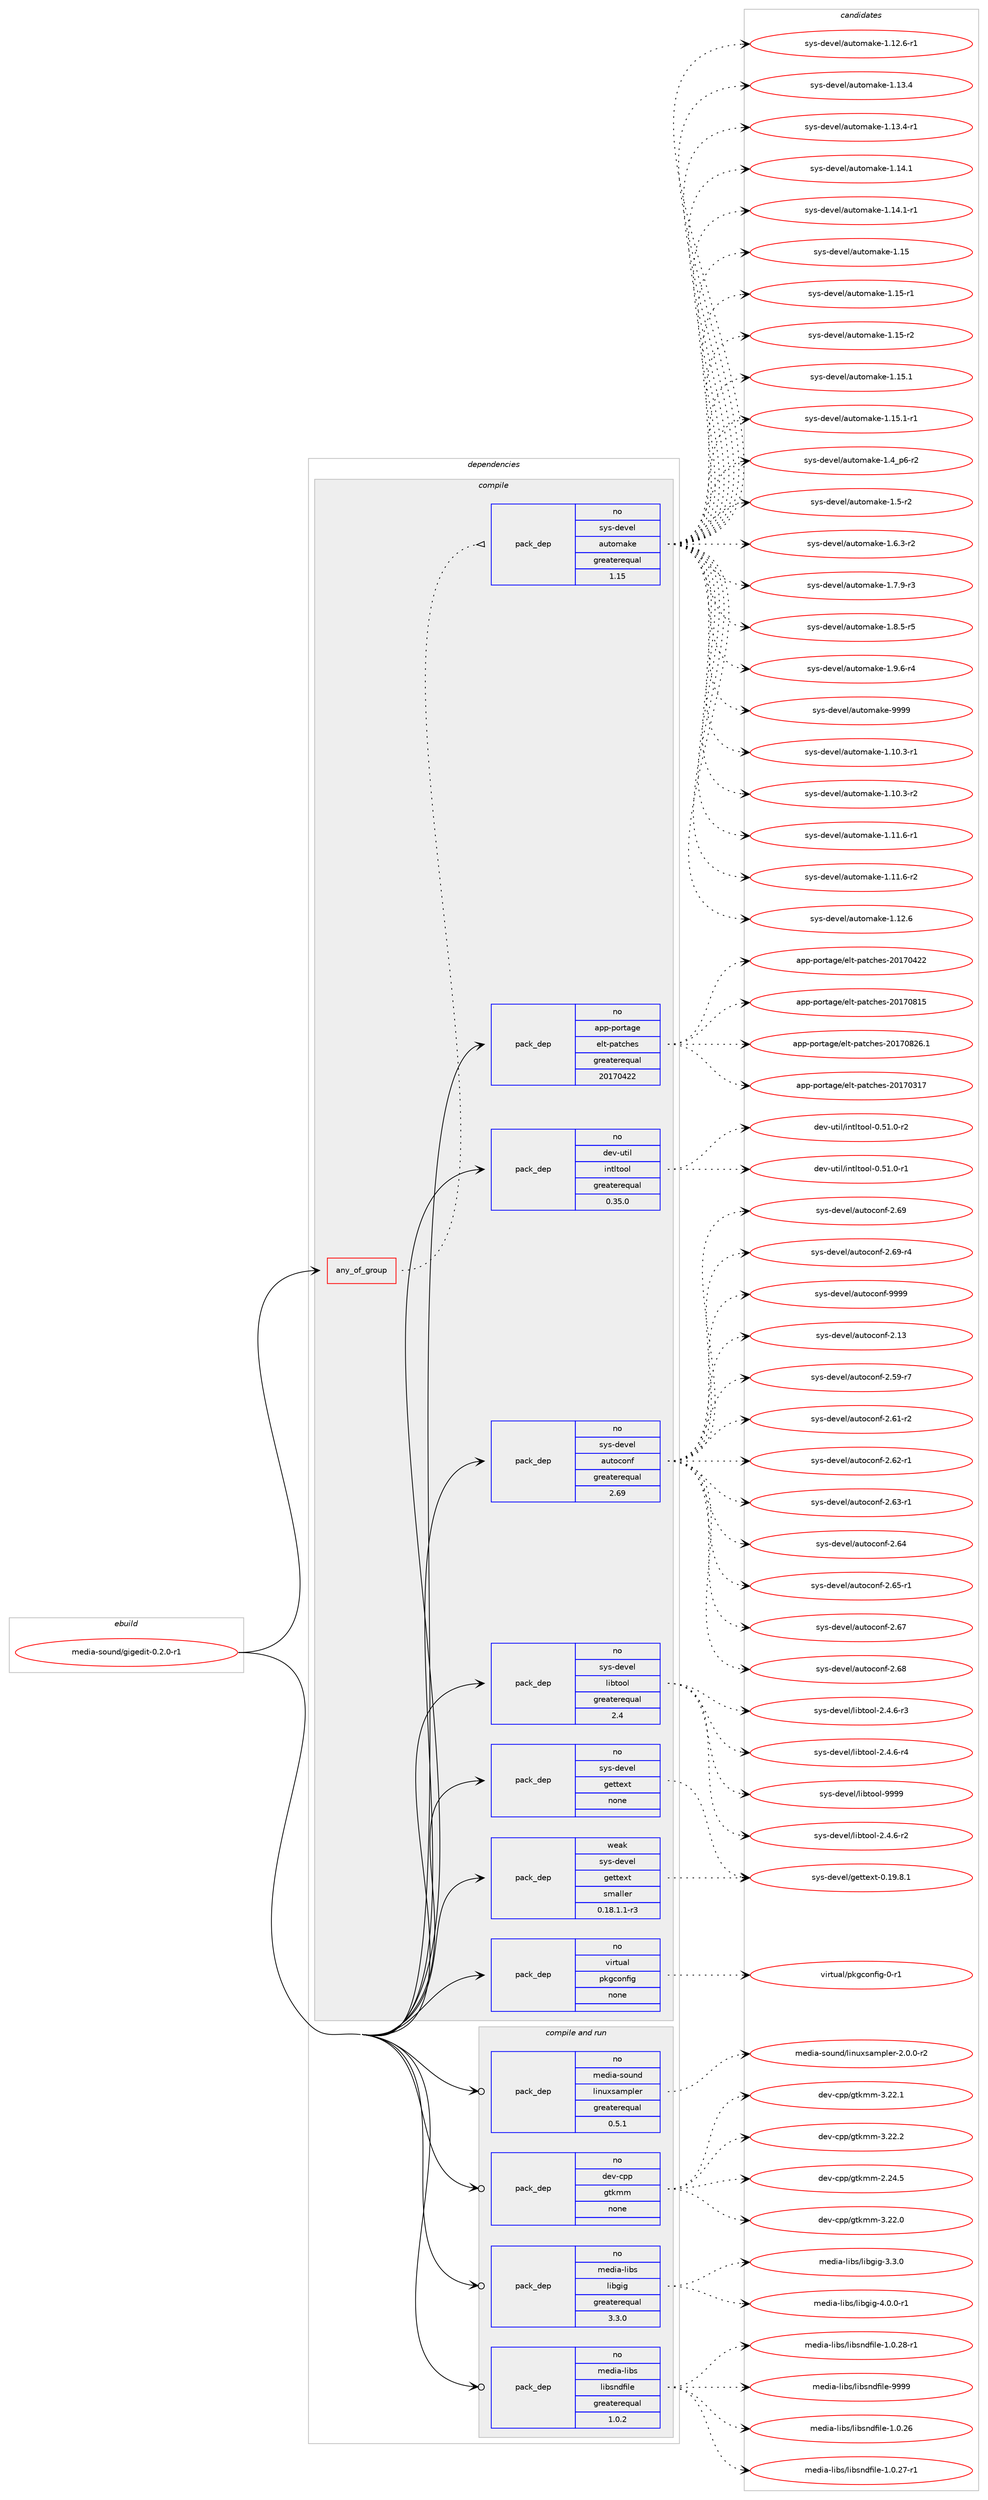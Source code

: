 digraph prolog {

# *************
# Graph options
# *************

newrank=true;
concentrate=true;
compound=true;
graph [rankdir=LR,fontname=Helvetica,fontsize=10,ranksep=1.5];#, ranksep=2.5, nodesep=0.2];
edge  [arrowhead=vee];
node  [fontname=Helvetica,fontsize=10];

# **********
# The ebuild
# **********

subgraph cluster_leftcol {
color=gray;
rank=same;
label=<<i>ebuild</i>>;
id [label="media-sound/gigedit-0.2.0-r1", color=red, width=4, href="../media-sound/gigedit-0.2.0-r1.svg"];
}

# ****************
# The dependencies
# ****************

subgraph cluster_midcol {
color=gray;
label=<<i>dependencies</i>>;
subgraph cluster_compile {
fillcolor="#eeeeee";
style=filled;
label=<<i>compile</i>>;
subgraph any5955 {
dependency380733 [label=<<TABLE BORDER="0" CELLBORDER="1" CELLSPACING="0" CELLPADDING="4"><TR><TD CELLPADDING="10">any_of_group</TD></TR></TABLE>>, shape=none, color=red];subgraph pack281240 {
dependency380734 [label=<<TABLE BORDER="0" CELLBORDER="1" CELLSPACING="0" CELLPADDING="4" WIDTH="220"><TR><TD ROWSPAN="6" CELLPADDING="30">pack_dep</TD></TR><TR><TD WIDTH="110">no</TD></TR><TR><TD>sys-devel</TD></TR><TR><TD>automake</TD></TR><TR><TD>greaterequal</TD></TR><TR><TD>1.15</TD></TR></TABLE>>, shape=none, color=blue];
}
dependency380733:e -> dependency380734:w [weight=20,style="dotted",arrowhead="oinv"];
}
id:e -> dependency380733:w [weight=20,style="solid",arrowhead="vee"];
subgraph pack281241 {
dependency380735 [label=<<TABLE BORDER="0" CELLBORDER="1" CELLSPACING="0" CELLPADDING="4" WIDTH="220"><TR><TD ROWSPAN="6" CELLPADDING="30">pack_dep</TD></TR><TR><TD WIDTH="110">no</TD></TR><TR><TD>app-portage</TD></TR><TR><TD>elt-patches</TD></TR><TR><TD>greaterequal</TD></TR><TR><TD>20170422</TD></TR></TABLE>>, shape=none, color=blue];
}
id:e -> dependency380735:w [weight=20,style="solid",arrowhead="vee"];
subgraph pack281242 {
dependency380736 [label=<<TABLE BORDER="0" CELLBORDER="1" CELLSPACING="0" CELLPADDING="4" WIDTH="220"><TR><TD ROWSPAN="6" CELLPADDING="30">pack_dep</TD></TR><TR><TD WIDTH="110">no</TD></TR><TR><TD>dev-util</TD></TR><TR><TD>intltool</TD></TR><TR><TD>greaterequal</TD></TR><TR><TD>0.35.0</TD></TR></TABLE>>, shape=none, color=blue];
}
id:e -> dependency380736:w [weight=20,style="solid",arrowhead="vee"];
subgraph pack281243 {
dependency380737 [label=<<TABLE BORDER="0" CELLBORDER="1" CELLSPACING="0" CELLPADDING="4" WIDTH="220"><TR><TD ROWSPAN="6" CELLPADDING="30">pack_dep</TD></TR><TR><TD WIDTH="110">no</TD></TR><TR><TD>sys-devel</TD></TR><TR><TD>autoconf</TD></TR><TR><TD>greaterequal</TD></TR><TR><TD>2.69</TD></TR></TABLE>>, shape=none, color=blue];
}
id:e -> dependency380737:w [weight=20,style="solid",arrowhead="vee"];
subgraph pack281244 {
dependency380738 [label=<<TABLE BORDER="0" CELLBORDER="1" CELLSPACING="0" CELLPADDING="4" WIDTH="220"><TR><TD ROWSPAN="6" CELLPADDING="30">pack_dep</TD></TR><TR><TD WIDTH="110">no</TD></TR><TR><TD>sys-devel</TD></TR><TR><TD>gettext</TD></TR><TR><TD>none</TD></TR><TR><TD></TD></TR></TABLE>>, shape=none, color=blue];
}
id:e -> dependency380738:w [weight=20,style="solid",arrowhead="vee"];
subgraph pack281245 {
dependency380739 [label=<<TABLE BORDER="0" CELLBORDER="1" CELLSPACING="0" CELLPADDING="4" WIDTH="220"><TR><TD ROWSPAN="6" CELLPADDING="30">pack_dep</TD></TR><TR><TD WIDTH="110">no</TD></TR><TR><TD>sys-devel</TD></TR><TR><TD>libtool</TD></TR><TR><TD>greaterequal</TD></TR><TR><TD>2.4</TD></TR></TABLE>>, shape=none, color=blue];
}
id:e -> dependency380739:w [weight=20,style="solid",arrowhead="vee"];
subgraph pack281246 {
dependency380740 [label=<<TABLE BORDER="0" CELLBORDER="1" CELLSPACING="0" CELLPADDING="4" WIDTH="220"><TR><TD ROWSPAN="6" CELLPADDING="30">pack_dep</TD></TR><TR><TD WIDTH="110">no</TD></TR><TR><TD>virtual</TD></TR><TR><TD>pkgconfig</TD></TR><TR><TD>none</TD></TR><TR><TD></TD></TR></TABLE>>, shape=none, color=blue];
}
id:e -> dependency380740:w [weight=20,style="solid",arrowhead="vee"];
subgraph pack281247 {
dependency380741 [label=<<TABLE BORDER="0" CELLBORDER="1" CELLSPACING="0" CELLPADDING="4" WIDTH="220"><TR><TD ROWSPAN="6" CELLPADDING="30">pack_dep</TD></TR><TR><TD WIDTH="110">weak</TD></TR><TR><TD>sys-devel</TD></TR><TR><TD>gettext</TD></TR><TR><TD>smaller</TD></TR><TR><TD>0.18.1.1-r3</TD></TR></TABLE>>, shape=none, color=blue];
}
id:e -> dependency380741:w [weight=20,style="solid",arrowhead="vee"];
}
subgraph cluster_compileandrun {
fillcolor="#eeeeee";
style=filled;
label=<<i>compile and run</i>>;
subgraph pack281248 {
dependency380742 [label=<<TABLE BORDER="0" CELLBORDER="1" CELLSPACING="0" CELLPADDING="4" WIDTH="220"><TR><TD ROWSPAN="6" CELLPADDING="30">pack_dep</TD></TR><TR><TD WIDTH="110">no</TD></TR><TR><TD>dev-cpp</TD></TR><TR><TD>gtkmm</TD></TR><TR><TD>none</TD></TR><TR><TD></TD></TR></TABLE>>, shape=none, color=blue];
}
id:e -> dependency380742:w [weight=20,style="solid",arrowhead="odotvee"];
subgraph pack281249 {
dependency380743 [label=<<TABLE BORDER="0" CELLBORDER="1" CELLSPACING="0" CELLPADDING="4" WIDTH="220"><TR><TD ROWSPAN="6" CELLPADDING="30">pack_dep</TD></TR><TR><TD WIDTH="110">no</TD></TR><TR><TD>media-libs</TD></TR><TR><TD>libgig</TD></TR><TR><TD>greaterequal</TD></TR><TR><TD>3.3.0</TD></TR></TABLE>>, shape=none, color=blue];
}
id:e -> dependency380743:w [weight=20,style="solid",arrowhead="odotvee"];
subgraph pack281250 {
dependency380744 [label=<<TABLE BORDER="0" CELLBORDER="1" CELLSPACING="0" CELLPADDING="4" WIDTH="220"><TR><TD ROWSPAN="6" CELLPADDING="30">pack_dep</TD></TR><TR><TD WIDTH="110">no</TD></TR><TR><TD>media-libs</TD></TR><TR><TD>libsndfile</TD></TR><TR><TD>greaterequal</TD></TR><TR><TD>1.0.2</TD></TR></TABLE>>, shape=none, color=blue];
}
id:e -> dependency380744:w [weight=20,style="solid",arrowhead="odotvee"];
subgraph pack281251 {
dependency380745 [label=<<TABLE BORDER="0" CELLBORDER="1" CELLSPACING="0" CELLPADDING="4" WIDTH="220"><TR><TD ROWSPAN="6" CELLPADDING="30">pack_dep</TD></TR><TR><TD WIDTH="110">no</TD></TR><TR><TD>media-sound</TD></TR><TR><TD>linuxsampler</TD></TR><TR><TD>greaterequal</TD></TR><TR><TD>0.5.1</TD></TR></TABLE>>, shape=none, color=blue];
}
id:e -> dependency380745:w [weight=20,style="solid",arrowhead="odotvee"];
}
subgraph cluster_run {
fillcolor="#eeeeee";
style=filled;
label=<<i>run</i>>;
}
}

# **************
# The candidates
# **************

subgraph cluster_choices {
rank=same;
color=gray;
label=<<i>candidates</i>>;

subgraph choice281240 {
color=black;
nodesep=1;
choice11512111545100101118101108479711711611110997107101454946494846514511449 [label="sys-devel/automake-1.10.3-r1", color=red, width=4,href="../sys-devel/automake-1.10.3-r1.svg"];
choice11512111545100101118101108479711711611110997107101454946494846514511450 [label="sys-devel/automake-1.10.3-r2", color=red, width=4,href="../sys-devel/automake-1.10.3-r2.svg"];
choice11512111545100101118101108479711711611110997107101454946494946544511449 [label="sys-devel/automake-1.11.6-r1", color=red, width=4,href="../sys-devel/automake-1.11.6-r1.svg"];
choice11512111545100101118101108479711711611110997107101454946494946544511450 [label="sys-devel/automake-1.11.6-r2", color=red, width=4,href="../sys-devel/automake-1.11.6-r2.svg"];
choice1151211154510010111810110847971171161111099710710145494649504654 [label="sys-devel/automake-1.12.6", color=red, width=4,href="../sys-devel/automake-1.12.6.svg"];
choice11512111545100101118101108479711711611110997107101454946495046544511449 [label="sys-devel/automake-1.12.6-r1", color=red, width=4,href="../sys-devel/automake-1.12.6-r1.svg"];
choice1151211154510010111810110847971171161111099710710145494649514652 [label="sys-devel/automake-1.13.4", color=red, width=4,href="../sys-devel/automake-1.13.4.svg"];
choice11512111545100101118101108479711711611110997107101454946495146524511449 [label="sys-devel/automake-1.13.4-r1", color=red, width=4,href="../sys-devel/automake-1.13.4-r1.svg"];
choice1151211154510010111810110847971171161111099710710145494649524649 [label="sys-devel/automake-1.14.1", color=red, width=4,href="../sys-devel/automake-1.14.1.svg"];
choice11512111545100101118101108479711711611110997107101454946495246494511449 [label="sys-devel/automake-1.14.1-r1", color=red, width=4,href="../sys-devel/automake-1.14.1-r1.svg"];
choice115121115451001011181011084797117116111109971071014549464953 [label="sys-devel/automake-1.15", color=red, width=4,href="../sys-devel/automake-1.15.svg"];
choice1151211154510010111810110847971171161111099710710145494649534511449 [label="sys-devel/automake-1.15-r1", color=red, width=4,href="../sys-devel/automake-1.15-r1.svg"];
choice1151211154510010111810110847971171161111099710710145494649534511450 [label="sys-devel/automake-1.15-r2", color=red, width=4,href="../sys-devel/automake-1.15-r2.svg"];
choice1151211154510010111810110847971171161111099710710145494649534649 [label="sys-devel/automake-1.15.1", color=red, width=4,href="../sys-devel/automake-1.15.1.svg"];
choice11512111545100101118101108479711711611110997107101454946495346494511449 [label="sys-devel/automake-1.15.1-r1", color=red, width=4,href="../sys-devel/automake-1.15.1-r1.svg"];
choice115121115451001011181011084797117116111109971071014549465295112544511450 [label="sys-devel/automake-1.4_p6-r2", color=red, width=4,href="../sys-devel/automake-1.4_p6-r2.svg"];
choice11512111545100101118101108479711711611110997107101454946534511450 [label="sys-devel/automake-1.5-r2", color=red, width=4,href="../sys-devel/automake-1.5-r2.svg"];
choice115121115451001011181011084797117116111109971071014549465446514511450 [label="sys-devel/automake-1.6.3-r2", color=red, width=4,href="../sys-devel/automake-1.6.3-r2.svg"];
choice115121115451001011181011084797117116111109971071014549465546574511451 [label="sys-devel/automake-1.7.9-r3", color=red, width=4,href="../sys-devel/automake-1.7.9-r3.svg"];
choice115121115451001011181011084797117116111109971071014549465646534511453 [label="sys-devel/automake-1.8.5-r5", color=red, width=4,href="../sys-devel/automake-1.8.5-r5.svg"];
choice115121115451001011181011084797117116111109971071014549465746544511452 [label="sys-devel/automake-1.9.6-r4", color=red, width=4,href="../sys-devel/automake-1.9.6-r4.svg"];
choice115121115451001011181011084797117116111109971071014557575757 [label="sys-devel/automake-9999", color=red, width=4,href="../sys-devel/automake-9999.svg"];
dependency380734:e -> choice11512111545100101118101108479711711611110997107101454946494846514511449:w [style=dotted,weight="100"];
dependency380734:e -> choice11512111545100101118101108479711711611110997107101454946494846514511450:w [style=dotted,weight="100"];
dependency380734:e -> choice11512111545100101118101108479711711611110997107101454946494946544511449:w [style=dotted,weight="100"];
dependency380734:e -> choice11512111545100101118101108479711711611110997107101454946494946544511450:w [style=dotted,weight="100"];
dependency380734:e -> choice1151211154510010111810110847971171161111099710710145494649504654:w [style=dotted,weight="100"];
dependency380734:e -> choice11512111545100101118101108479711711611110997107101454946495046544511449:w [style=dotted,weight="100"];
dependency380734:e -> choice1151211154510010111810110847971171161111099710710145494649514652:w [style=dotted,weight="100"];
dependency380734:e -> choice11512111545100101118101108479711711611110997107101454946495146524511449:w [style=dotted,weight="100"];
dependency380734:e -> choice1151211154510010111810110847971171161111099710710145494649524649:w [style=dotted,weight="100"];
dependency380734:e -> choice11512111545100101118101108479711711611110997107101454946495246494511449:w [style=dotted,weight="100"];
dependency380734:e -> choice115121115451001011181011084797117116111109971071014549464953:w [style=dotted,weight="100"];
dependency380734:e -> choice1151211154510010111810110847971171161111099710710145494649534511449:w [style=dotted,weight="100"];
dependency380734:e -> choice1151211154510010111810110847971171161111099710710145494649534511450:w [style=dotted,weight="100"];
dependency380734:e -> choice1151211154510010111810110847971171161111099710710145494649534649:w [style=dotted,weight="100"];
dependency380734:e -> choice11512111545100101118101108479711711611110997107101454946495346494511449:w [style=dotted,weight="100"];
dependency380734:e -> choice115121115451001011181011084797117116111109971071014549465295112544511450:w [style=dotted,weight="100"];
dependency380734:e -> choice11512111545100101118101108479711711611110997107101454946534511450:w [style=dotted,weight="100"];
dependency380734:e -> choice115121115451001011181011084797117116111109971071014549465446514511450:w [style=dotted,weight="100"];
dependency380734:e -> choice115121115451001011181011084797117116111109971071014549465546574511451:w [style=dotted,weight="100"];
dependency380734:e -> choice115121115451001011181011084797117116111109971071014549465646534511453:w [style=dotted,weight="100"];
dependency380734:e -> choice115121115451001011181011084797117116111109971071014549465746544511452:w [style=dotted,weight="100"];
dependency380734:e -> choice115121115451001011181011084797117116111109971071014557575757:w [style=dotted,weight="100"];
}
subgraph choice281241 {
color=black;
nodesep=1;
choice97112112451121111141169710310147101108116451129711699104101115455048495548514955 [label="app-portage/elt-patches-20170317", color=red, width=4,href="../app-portage/elt-patches-20170317.svg"];
choice97112112451121111141169710310147101108116451129711699104101115455048495548525050 [label="app-portage/elt-patches-20170422", color=red, width=4,href="../app-portage/elt-patches-20170422.svg"];
choice97112112451121111141169710310147101108116451129711699104101115455048495548564953 [label="app-portage/elt-patches-20170815", color=red, width=4,href="../app-portage/elt-patches-20170815.svg"];
choice971121124511211111411697103101471011081164511297116991041011154550484955485650544649 [label="app-portage/elt-patches-20170826.1", color=red, width=4,href="../app-portage/elt-patches-20170826.1.svg"];
dependency380735:e -> choice97112112451121111141169710310147101108116451129711699104101115455048495548514955:w [style=dotted,weight="100"];
dependency380735:e -> choice97112112451121111141169710310147101108116451129711699104101115455048495548525050:w [style=dotted,weight="100"];
dependency380735:e -> choice97112112451121111141169710310147101108116451129711699104101115455048495548564953:w [style=dotted,weight="100"];
dependency380735:e -> choice971121124511211111411697103101471011081164511297116991041011154550484955485650544649:w [style=dotted,weight="100"];
}
subgraph choice281242 {
color=black;
nodesep=1;
choice1001011184511711610510847105110116108116111111108454846534946484511449 [label="dev-util/intltool-0.51.0-r1", color=red, width=4,href="../dev-util/intltool-0.51.0-r1.svg"];
choice1001011184511711610510847105110116108116111111108454846534946484511450 [label="dev-util/intltool-0.51.0-r2", color=red, width=4,href="../dev-util/intltool-0.51.0-r2.svg"];
dependency380736:e -> choice1001011184511711610510847105110116108116111111108454846534946484511449:w [style=dotted,weight="100"];
dependency380736:e -> choice1001011184511711610510847105110116108116111111108454846534946484511450:w [style=dotted,weight="100"];
}
subgraph choice281243 {
color=black;
nodesep=1;
choice115121115451001011181011084797117116111991111101024550464951 [label="sys-devel/autoconf-2.13", color=red, width=4,href="../sys-devel/autoconf-2.13.svg"];
choice1151211154510010111810110847971171161119911111010245504653574511455 [label="sys-devel/autoconf-2.59-r7", color=red, width=4,href="../sys-devel/autoconf-2.59-r7.svg"];
choice1151211154510010111810110847971171161119911111010245504654494511450 [label="sys-devel/autoconf-2.61-r2", color=red, width=4,href="../sys-devel/autoconf-2.61-r2.svg"];
choice1151211154510010111810110847971171161119911111010245504654504511449 [label="sys-devel/autoconf-2.62-r1", color=red, width=4,href="../sys-devel/autoconf-2.62-r1.svg"];
choice1151211154510010111810110847971171161119911111010245504654514511449 [label="sys-devel/autoconf-2.63-r1", color=red, width=4,href="../sys-devel/autoconf-2.63-r1.svg"];
choice115121115451001011181011084797117116111991111101024550465452 [label="sys-devel/autoconf-2.64", color=red, width=4,href="../sys-devel/autoconf-2.64.svg"];
choice1151211154510010111810110847971171161119911111010245504654534511449 [label="sys-devel/autoconf-2.65-r1", color=red, width=4,href="../sys-devel/autoconf-2.65-r1.svg"];
choice115121115451001011181011084797117116111991111101024550465455 [label="sys-devel/autoconf-2.67", color=red, width=4,href="../sys-devel/autoconf-2.67.svg"];
choice115121115451001011181011084797117116111991111101024550465456 [label="sys-devel/autoconf-2.68", color=red, width=4,href="../sys-devel/autoconf-2.68.svg"];
choice115121115451001011181011084797117116111991111101024550465457 [label="sys-devel/autoconf-2.69", color=red, width=4,href="../sys-devel/autoconf-2.69.svg"];
choice1151211154510010111810110847971171161119911111010245504654574511452 [label="sys-devel/autoconf-2.69-r4", color=red, width=4,href="../sys-devel/autoconf-2.69-r4.svg"];
choice115121115451001011181011084797117116111991111101024557575757 [label="sys-devel/autoconf-9999", color=red, width=4,href="../sys-devel/autoconf-9999.svg"];
dependency380737:e -> choice115121115451001011181011084797117116111991111101024550464951:w [style=dotted,weight="100"];
dependency380737:e -> choice1151211154510010111810110847971171161119911111010245504653574511455:w [style=dotted,weight="100"];
dependency380737:e -> choice1151211154510010111810110847971171161119911111010245504654494511450:w [style=dotted,weight="100"];
dependency380737:e -> choice1151211154510010111810110847971171161119911111010245504654504511449:w [style=dotted,weight="100"];
dependency380737:e -> choice1151211154510010111810110847971171161119911111010245504654514511449:w [style=dotted,weight="100"];
dependency380737:e -> choice115121115451001011181011084797117116111991111101024550465452:w [style=dotted,weight="100"];
dependency380737:e -> choice1151211154510010111810110847971171161119911111010245504654534511449:w [style=dotted,weight="100"];
dependency380737:e -> choice115121115451001011181011084797117116111991111101024550465455:w [style=dotted,weight="100"];
dependency380737:e -> choice115121115451001011181011084797117116111991111101024550465456:w [style=dotted,weight="100"];
dependency380737:e -> choice115121115451001011181011084797117116111991111101024550465457:w [style=dotted,weight="100"];
dependency380737:e -> choice1151211154510010111810110847971171161119911111010245504654574511452:w [style=dotted,weight="100"];
dependency380737:e -> choice115121115451001011181011084797117116111991111101024557575757:w [style=dotted,weight="100"];
}
subgraph choice281244 {
color=black;
nodesep=1;
choice1151211154510010111810110847103101116116101120116454846495746564649 [label="sys-devel/gettext-0.19.8.1", color=red, width=4,href="../sys-devel/gettext-0.19.8.1.svg"];
dependency380738:e -> choice1151211154510010111810110847103101116116101120116454846495746564649:w [style=dotted,weight="100"];
}
subgraph choice281245 {
color=black;
nodesep=1;
choice1151211154510010111810110847108105981161111111084550465246544511450 [label="sys-devel/libtool-2.4.6-r2", color=red, width=4,href="../sys-devel/libtool-2.4.6-r2.svg"];
choice1151211154510010111810110847108105981161111111084550465246544511451 [label="sys-devel/libtool-2.4.6-r3", color=red, width=4,href="../sys-devel/libtool-2.4.6-r3.svg"];
choice1151211154510010111810110847108105981161111111084550465246544511452 [label="sys-devel/libtool-2.4.6-r4", color=red, width=4,href="../sys-devel/libtool-2.4.6-r4.svg"];
choice1151211154510010111810110847108105981161111111084557575757 [label="sys-devel/libtool-9999", color=red, width=4,href="../sys-devel/libtool-9999.svg"];
dependency380739:e -> choice1151211154510010111810110847108105981161111111084550465246544511450:w [style=dotted,weight="100"];
dependency380739:e -> choice1151211154510010111810110847108105981161111111084550465246544511451:w [style=dotted,weight="100"];
dependency380739:e -> choice1151211154510010111810110847108105981161111111084550465246544511452:w [style=dotted,weight="100"];
dependency380739:e -> choice1151211154510010111810110847108105981161111111084557575757:w [style=dotted,weight="100"];
}
subgraph choice281246 {
color=black;
nodesep=1;
choice11810511411611797108471121071039911111010210510345484511449 [label="virtual/pkgconfig-0-r1", color=red, width=4,href="../virtual/pkgconfig-0-r1.svg"];
dependency380740:e -> choice11810511411611797108471121071039911111010210510345484511449:w [style=dotted,weight="100"];
}
subgraph choice281247 {
color=black;
nodesep=1;
choice1151211154510010111810110847103101116116101120116454846495746564649 [label="sys-devel/gettext-0.19.8.1", color=red, width=4,href="../sys-devel/gettext-0.19.8.1.svg"];
dependency380741:e -> choice1151211154510010111810110847103101116116101120116454846495746564649:w [style=dotted,weight="100"];
}
subgraph choice281248 {
color=black;
nodesep=1;
choice10010111845991121124710311610710910945504650524653 [label="dev-cpp/gtkmm-2.24.5", color=red, width=4,href="../dev-cpp/gtkmm-2.24.5.svg"];
choice10010111845991121124710311610710910945514650504648 [label="dev-cpp/gtkmm-3.22.0", color=red, width=4,href="../dev-cpp/gtkmm-3.22.0.svg"];
choice10010111845991121124710311610710910945514650504649 [label="dev-cpp/gtkmm-3.22.1", color=red, width=4,href="../dev-cpp/gtkmm-3.22.1.svg"];
choice10010111845991121124710311610710910945514650504650 [label="dev-cpp/gtkmm-3.22.2", color=red, width=4,href="../dev-cpp/gtkmm-3.22.2.svg"];
dependency380742:e -> choice10010111845991121124710311610710910945504650524653:w [style=dotted,weight="100"];
dependency380742:e -> choice10010111845991121124710311610710910945514650504648:w [style=dotted,weight="100"];
dependency380742:e -> choice10010111845991121124710311610710910945514650504649:w [style=dotted,weight="100"];
dependency380742:e -> choice10010111845991121124710311610710910945514650504650:w [style=dotted,weight="100"];
}
subgraph choice281249 {
color=black;
nodesep=1;
choice1091011001059745108105981154710810598103105103455146514648 [label="media-libs/libgig-3.3.0", color=red, width=4,href="../media-libs/libgig-3.3.0.svg"];
choice10910110010597451081059811547108105981031051034552464846484511449 [label="media-libs/libgig-4.0.0-r1", color=red, width=4,href="../media-libs/libgig-4.0.0-r1.svg"];
dependency380743:e -> choice1091011001059745108105981154710810598103105103455146514648:w [style=dotted,weight="100"];
dependency380743:e -> choice10910110010597451081059811547108105981031051034552464846484511449:w [style=dotted,weight="100"];
}
subgraph choice281250 {
color=black;
nodesep=1;
choice109101100105974510810598115471081059811511010010210510810145494648465054 [label="media-libs/libsndfile-1.0.26", color=red, width=4,href="../media-libs/libsndfile-1.0.26.svg"];
choice1091011001059745108105981154710810598115110100102105108101454946484650554511449 [label="media-libs/libsndfile-1.0.27-r1", color=red, width=4,href="../media-libs/libsndfile-1.0.27-r1.svg"];
choice1091011001059745108105981154710810598115110100102105108101454946484650564511449 [label="media-libs/libsndfile-1.0.28-r1", color=red, width=4,href="../media-libs/libsndfile-1.0.28-r1.svg"];
choice10910110010597451081059811547108105981151101001021051081014557575757 [label="media-libs/libsndfile-9999", color=red, width=4,href="../media-libs/libsndfile-9999.svg"];
dependency380744:e -> choice109101100105974510810598115471081059811511010010210510810145494648465054:w [style=dotted,weight="100"];
dependency380744:e -> choice1091011001059745108105981154710810598115110100102105108101454946484650554511449:w [style=dotted,weight="100"];
dependency380744:e -> choice1091011001059745108105981154710810598115110100102105108101454946484650564511449:w [style=dotted,weight="100"];
dependency380744:e -> choice10910110010597451081059811547108105981151101001021051081014557575757:w [style=dotted,weight="100"];
}
subgraph choice281251 {
color=black;
nodesep=1;
choice109101100105974511511111711010047108105110117120115971091121081011144550464846484511450 [label="media-sound/linuxsampler-2.0.0-r2", color=red, width=4,href="../media-sound/linuxsampler-2.0.0-r2.svg"];
dependency380745:e -> choice109101100105974511511111711010047108105110117120115971091121081011144550464846484511450:w [style=dotted,weight="100"];
}
}

}
